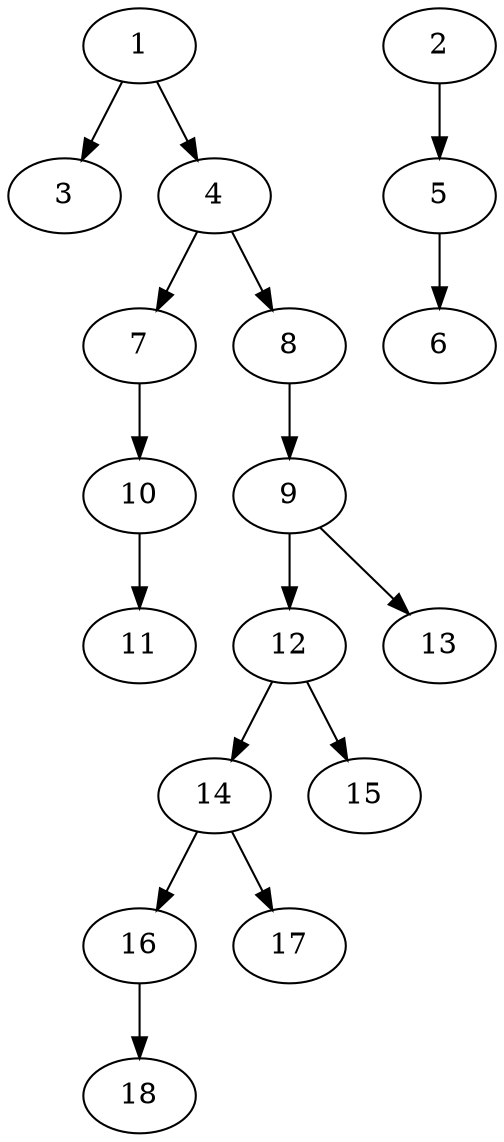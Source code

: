 // DAG (tier=1-easy, mode=data, n=18, ccr=0.342, fat=0.413, density=0.294, regular=0.675, jump=0.015, mindata=1048576, maxdata=8388608)
// DAG automatically generated by daggen at Sun Aug 24 16:33:33 2025
// /home/ermia/Project/Environments/daggen/bin/daggen --dot --ccr 0.342 --fat 0.413 --regular 0.675 --density 0.294 --jump 0.015 --mindata 1048576 --maxdata 8388608 -n 18 
digraph G {
  1 [size="14808865131916614", alpha="0.09", expect_size="7404432565958307"]
  1 -> 3 [size ="360441918259200"]
  1 -> 4 [size ="360441918259200"]
  2 [size="6489923218473427", alpha="0.11", expect_size="3244961609236713"]
  2 -> 5 [size ="431369410838528"]
  3 [size="9062190572889964544", alpha="0.03", expect_size="4531095286444982272"]
  4 [size="1133993627633708288", alpha="0.06", expect_size="566996813816854144"]
  4 -> 7 [size ="489127116013568"]
  4 -> 8 [size ="489127116013568"]
  5 [size="511753776024142592", alpha="0.11", expect_size="255876888012071296"]
  5 -> 6 [size ="352132297392128"]
  6 [size="98498472495284224000", alpha="0.18", expect_size="49249236247642112000"]
  7 [size="4240514852623716", alpha="0.04", expect_size="2120257426311858"]
  7 -> 10 [size ="280832107347968"]
  8 [size="2852147564498686", alpha="0.01", expect_size="1426073782249343"]
  8 -> 9 [size ="78444926861312"]
  9 [size="25339863737233384", alpha="0.19", expect_size="12669931868616692"]
  9 -> 12 [size ="24816857907200"]
  9 -> 13 [size ="24816857907200"]
  10 [size="276188442372010400", alpha="0.11", expect_size="138094221186005200"]
  10 -> 11 [size ="137662098833408"]
  11 [size="25131910214348896", alpha="0.18", expect_size="12565955107174448"]
  12 [size="75146319297473675264", alpha="0.04", expect_size="37573159648736837632"]
  12 -> 14 [size ="142460718153728"]
  12 -> 15 [size ="142460718153728"]
  13 [size="446736121206750592", alpha="0.02", expect_size="223368060603375296"]
  14 [size="5738964980513603", alpha="0.00", expect_size="2869482490256801"]
  14 -> 16 [size ="102701736132608"]
  14 -> 17 [size ="102701736132608"]
  15 [size="34736661979838892", alpha="0.05", expect_size="17368330989919446"]
  16 [size="105745441715145146368", alpha="0.12", expect_size="52872720857572573184"]
  16 -> 18 [size ="178894816673792"]
  17 [size="569461789069258496", alpha="0.00", expect_size="284730894534629248"]
  18 [size="87593254977607024", alpha="0.10", expect_size="43796627488803512"]
}